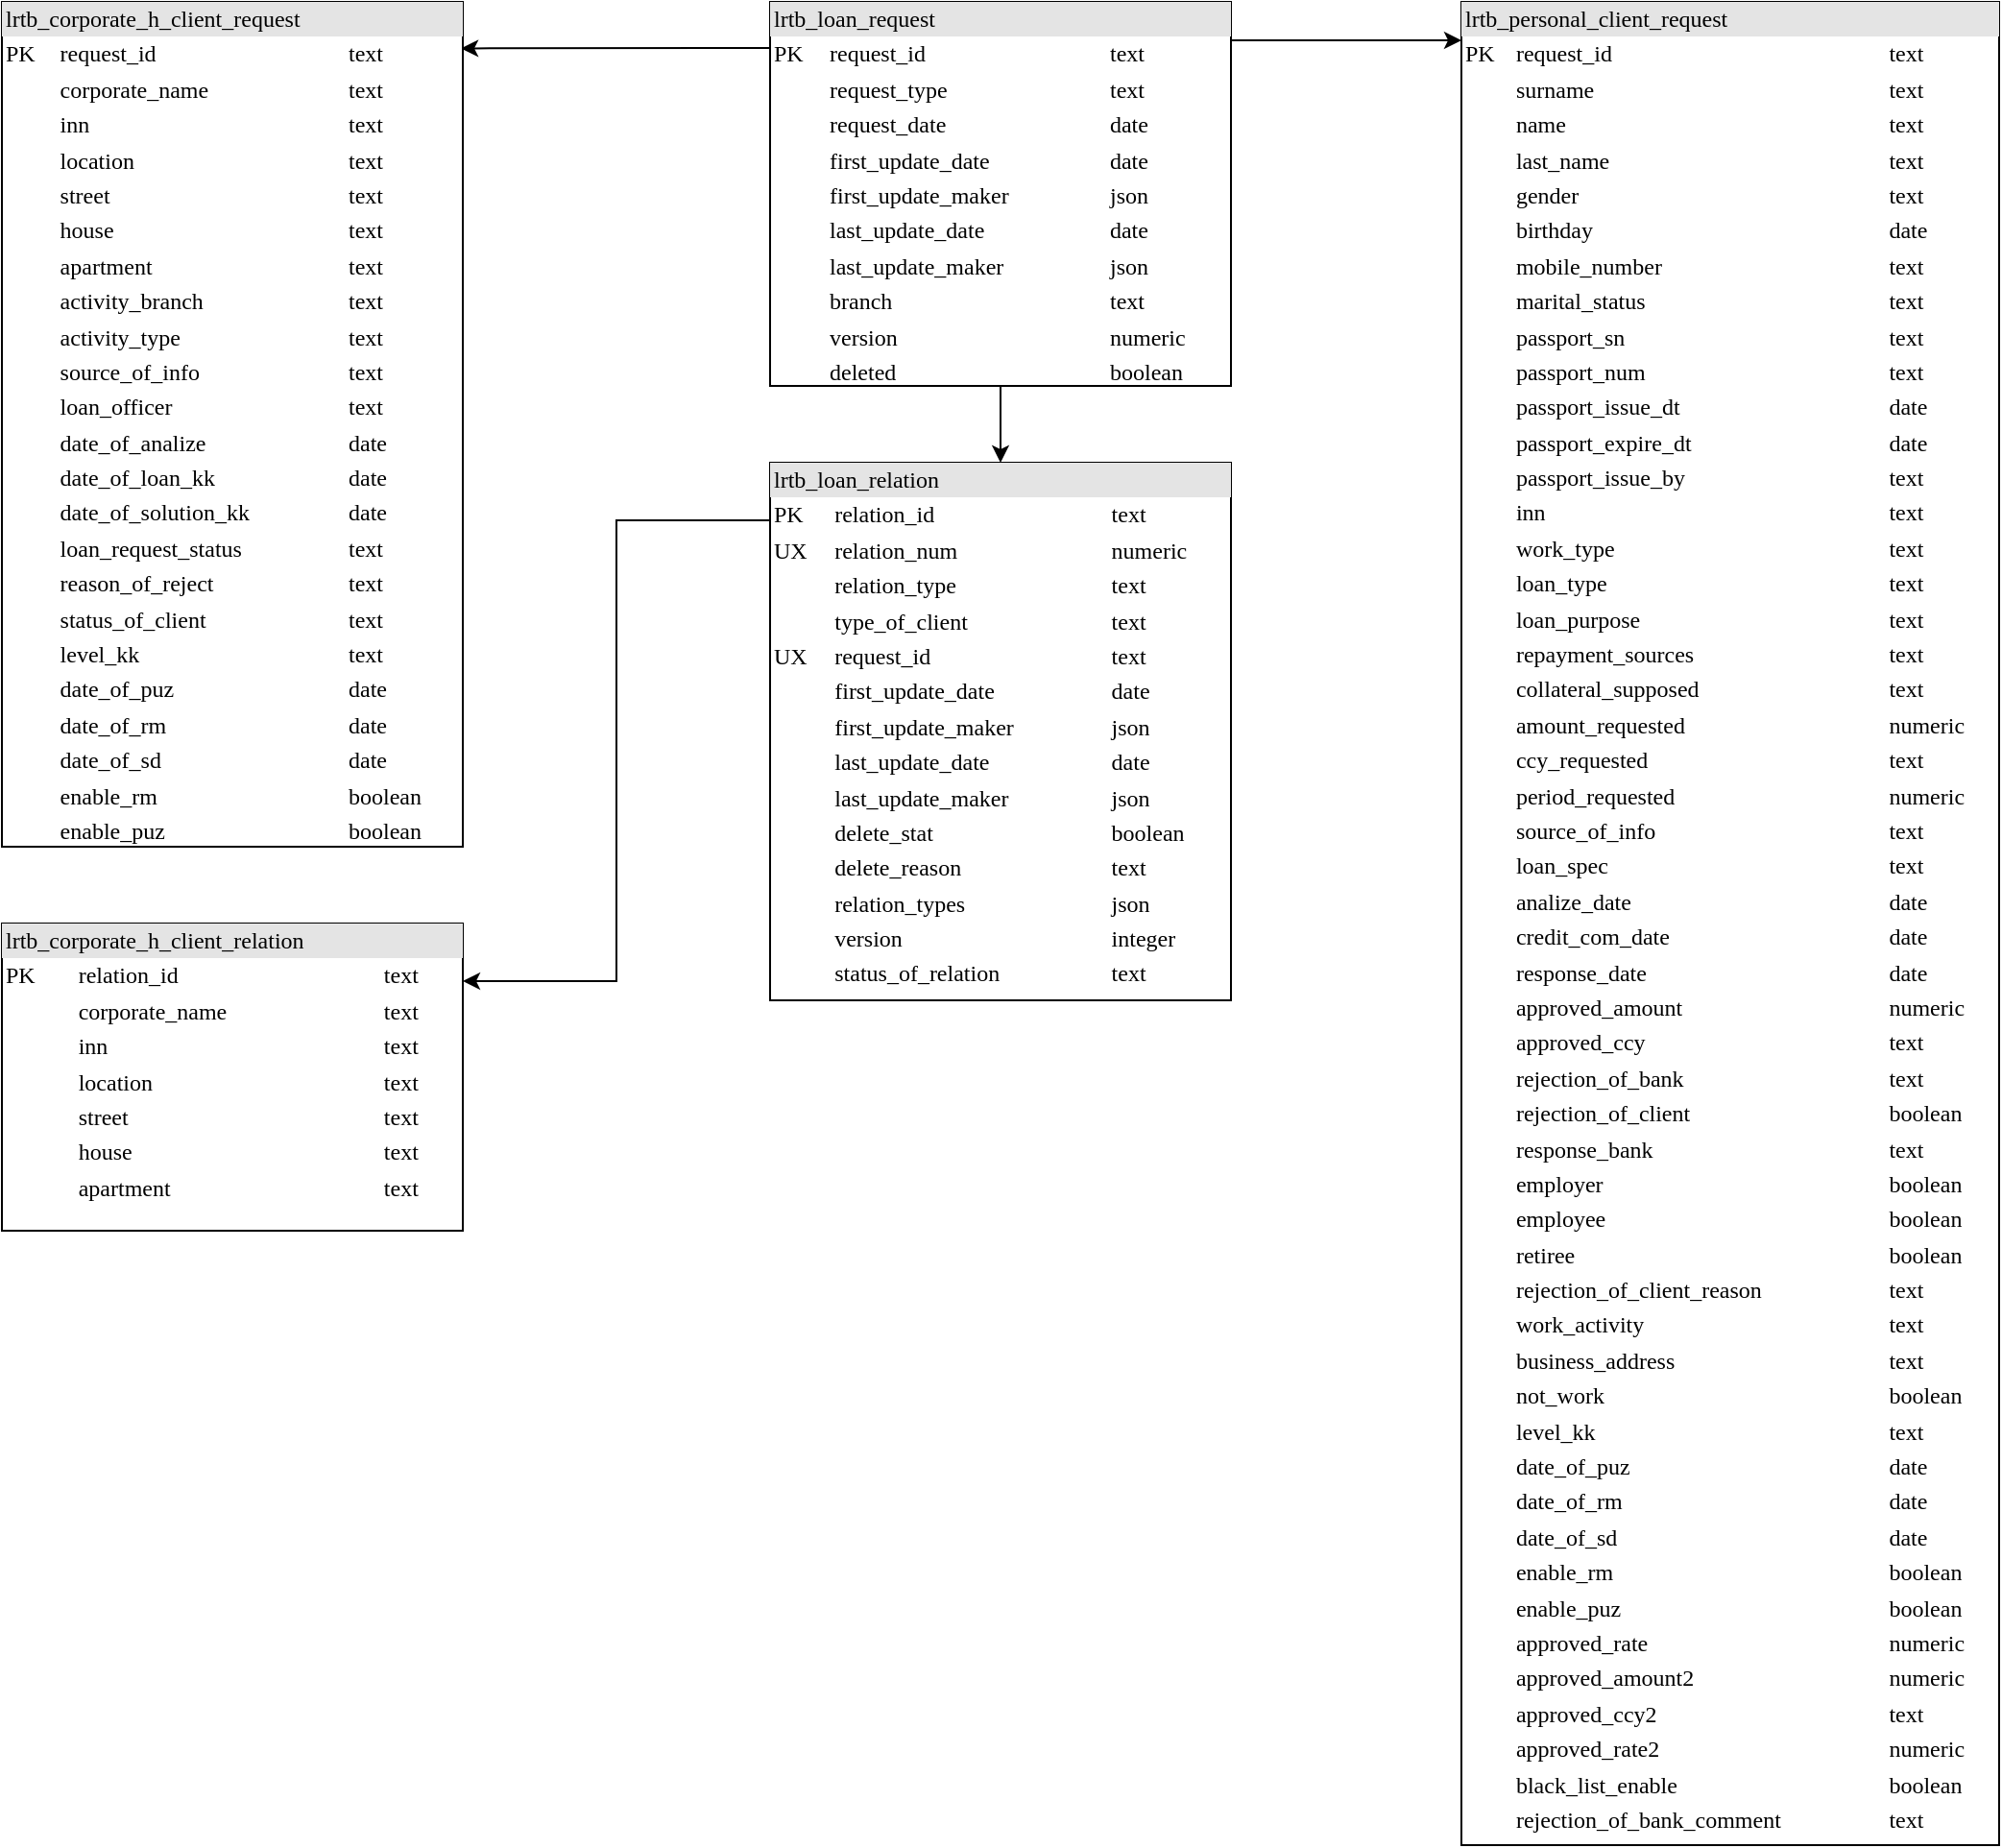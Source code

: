 <mxfile version="17.5.0" type="github">
  <diagram name="Page-1" id="2ca16b54-16f6-2749-3443-fa8db7711227">
    <mxGraphModel dx="2522" dy="772" grid="1" gridSize="10" guides="1" tooltips="1" connect="1" arrows="1" fold="1" page="1" pageScale="1" pageWidth="1100" pageHeight="850" background="none" math="0" shadow="0">
      <root>
        <mxCell id="0" />
        <mxCell id="1" parent="0" />
        <mxCell id="Chwgovc7j2mavLf5LXb5-2" value="" style="edgeStyle=orthogonalEdgeStyle;rounded=0;orthogonalLoop=1;jettySize=auto;html=1;" edge="1" parent="1" source="2ed32ef02a7f4228-2" target="Chwgovc7j2mavLf5LXb5-1">
          <mxGeometry relative="1" as="geometry">
            <Array as="points">
              <mxPoint x="320" y="60" />
              <mxPoint x="320" y="140" />
            </Array>
          </mxGeometry>
        </mxCell>
        <mxCell id="Chwgovc7j2mavLf5LXb5-4" value="" style="edgeStyle=orthogonalEdgeStyle;rounded=0;orthogonalLoop=1;jettySize=auto;html=1;entryX=0.996;entryY=0.055;entryDx=0;entryDy=0;entryPerimeter=0;" edge="1" parent="1" source="2ed32ef02a7f4228-2" target="Chwgovc7j2mavLf5LXb5-3">
          <mxGeometry relative="1" as="geometry">
            <Array as="points">
              <mxPoint x="210" y="64" />
              <mxPoint x="210" y="64" />
            </Array>
          </mxGeometry>
        </mxCell>
        <mxCell id="2ed32ef02a7f4228-2" value="&lt;div style=&quot;box-sizing: border-box ; width: 100% ; background: #e4e4e4 ; padding: 2px&quot;&gt;lrtb_loan_request&lt;/div&gt;&lt;table style=&quot;width: 100% ; font-size: 1em&quot; cellpadding=&quot;2&quot; cellspacing=&quot;0&quot;&gt;&lt;tbody&gt;&lt;tr&gt;&lt;td&gt;PK&lt;/td&gt;&lt;td&gt;request_id&lt;br&gt;&lt;/td&gt;&lt;td&gt;text&lt;/td&gt;&lt;/tr&gt;&lt;tr&gt;&lt;td&gt;&lt;br&gt;&lt;/td&gt;&lt;td&gt;request_type&lt;/td&gt;&lt;td&gt;text&lt;/td&gt;&lt;/tr&gt;&lt;tr&gt;&lt;td&gt;&lt;/td&gt;&lt;td&gt;request_date&lt;/td&gt;&lt;td&gt;date&lt;br&gt;&lt;/td&gt;&lt;/tr&gt;&lt;tr&gt;&lt;td&gt;&lt;br&gt;&lt;/td&gt;&lt;td&gt;first_update_date&lt;/td&gt;&lt;td&gt;date&lt;/td&gt;&lt;/tr&gt;&lt;tr&gt;&lt;td&gt;&lt;br&gt;&lt;/td&gt;&lt;td&gt;first_update_maker&lt;br&gt;&lt;/td&gt;&lt;td&gt;json&lt;/td&gt;&lt;/tr&gt;&lt;tr&gt;&lt;td&gt;&lt;br&gt;&lt;/td&gt;&lt;td&gt;last_update_date&lt;br&gt;&lt;/td&gt;&lt;td&gt;date&lt;/td&gt;&lt;/tr&gt;&lt;tr&gt;&lt;td&gt;&lt;br&gt;&lt;/td&gt;&lt;td&gt;last_update_maker&lt;/td&gt;&lt;td&gt;json&lt;/td&gt;&lt;/tr&gt;&lt;tr&gt;&lt;td&gt;&lt;br&gt;&lt;/td&gt;&lt;td&gt;branch&lt;/td&gt;&lt;td&gt;text&lt;/td&gt;&lt;/tr&gt;&lt;tr&gt;&lt;td&gt;&lt;br&gt;&lt;/td&gt;&lt;td&gt;version&lt;/td&gt;&lt;td&gt;numeric&lt;/td&gt;&lt;/tr&gt;&lt;tr&gt;&lt;td&gt;&lt;br&gt;&lt;/td&gt;&lt;td&gt;deleted&lt;/td&gt;&lt;td&gt;boolean&lt;/td&gt;&lt;/tr&gt;&lt;/tbody&gt;&lt;/table&gt;" style="verticalAlign=top;align=left;overflow=fill;html=1;rounded=0;shadow=0;comic=0;labelBackgroundColor=none;strokeWidth=1;fontFamily=Verdana;fontSize=12" parent="1" vertex="1">
          <mxGeometry x="240" y="40" width="240" height="200" as="geometry" />
        </mxCell>
        <mxCell id="Chwgovc7j2mavLf5LXb5-7" style="edgeStyle=orthogonalEdgeStyle;rounded=0;orthogonalLoop=1;jettySize=auto;html=1;" edge="1" parent="1" source="Chwgovc7j2mavLf5LXb5-1" target="Chwgovc7j2mavLf5LXb5-5">
          <mxGeometry relative="1" as="geometry">
            <Array as="points">
              <mxPoint x="160" y="310" />
              <mxPoint x="160" y="550" />
            </Array>
          </mxGeometry>
        </mxCell>
        <mxCell id="Chwgovc7j2mavLf5LXb5-1" value="&lt;div style=&quot;box-sizing: border-box ; width: 100% ; background: #e4e4e4 ; padding: 2px&quot;&gt;lrtb_loan_relation&lt;/div&gt;&lt;table style=&quot;width: 100% ; font-size: 1em&quot; cellpadding=&quot;2&quot; cellspacing=&quot;0&quot;&gt;&lt;tbody&gt;&lt;tr&gt;&lt;td&gt;PK&lt;/td&gt;&lt;td&gt;relation_id&lt;/td&gt;&lt;td&gt;text&lt;/td&gt;&lt;/tr&gt;&lt;tr&gt;&lt;td&gt;UX&lt;/td&gt;&lt;td&gt;relation_num&lt;/td&gt;&lt;td&gt;numeric&lt;/td&gt;&lt;/tr&gt;&lt;tr&gt;&lt;td&gt;&lt;br&gt;&lt;/td&gt;&lt;td&gt;relation_type&lt;/td&gt;&lt;td&gt;text&lt;/td&gt;&lt;/tr&gt;&lt;tr&gt;&lt;td&gt;&lt;br&gt;&lt;/td&gt;&lt;td&gt;type_of_client&lt;/td&gt;&lt;td&gt;text&lt;/td&gt;&lt;/tr&gt;&lt;tr&gt;&lt;td&gt;UX&lt;/td&gt;&lt;td&gt;request_id&lt;br&gt;&lt;/td&gt;&lt;td&gt;text&lt;/td&gt;&lt;/tr&gt;&lt;tr&gt;&lt;td&gt;&lt;br&gt;&lt;/td&gt;&lt;td&gt;first_update_date&lt;/td&gt;&lt;td&gt;date&lt;/td&gt;&lt;/tr&gt;&lt;tr&gt;&lt;td&gt;&lt;br&gt;&lt;/td&gt;&lt;td&gt;first_update_maker&lt;br&gt;&lt;/td&gt;&lt;td&gt;json&lt;/td&gt;&lt;/tr&gt;&lt;tr&gt;&lt;td&gt;&lt;br&gt;&lt;/td&gt;&lt;td&gt;last_update_date&lt;br&gt;&lt;/td&gt;&lt;td&gt;date&lt;/td&gt;&lt;/tr&gt;&lt;tr&gt;&lt;td&gt;&lt;br&gt;&lt;/td&gt;&lt;td&gt;last_update_maker&lt;/td&gt;&lt;td&gt;json&lt;/td&gt;&lt;/tr&gt;&lt;tr&gt;&lt;td&gt;&lt;br&gt;&lt;/td&gt;&lt;td&gt;delete_stat&lt;br&gt;&lt;/td&gt;&lt;td&gt;boolean&lt;br&gt;&lt;/td&gt;&lt;/tr&gt;&lt;tr&gt;&lt;td&gt;&lt;br&gt;&lt;/td&gt;&lt;td&gt;delete_reason&lt;/td&gt;&lt;td&gt;text&lt;/td&gt;&lt;/tr&gt;&lt;tr&gt;&lt;td&gt;&lt;br&gt;&lt;/td&gt;&lt;td&gt;relation_types&lt;/td&gt;&lt;td&gt;json&lt;/td&gt;&lt;/tr&gt;&lt;tr&gt;&lt;td&gt;&lt;br&gt;&lt;/td&gt;&lt;td&gt;version&lt;/td&gt;&lt;td&gt;integer&lt;/td&gt;&lt;/tr&gt;&lt;tr&gt;&lt;td&gt;&lt;br&gt;&lt;/td&gt;&lt;td&gt;status_of_relation&lt;/td&gt;&lt;td&gt;text&lt;/td&gt;&lt;/tr&gt;&lt;/tbody&gt;&lt;/table&gt;" style="verticalAlign=top;align=left;overflow=fill;html=1;rounded=0;shadow=0;comic=0;labelBackgroundColor=none;strokeWidth=1;fontFamily=Verdana;fontSize=12" vertex="1" parent="1">
          <mxGeometry x="240" y="280" width="240" height="280" as="geometry" />
        </mxCell>
        <mxCell id="Chwgovc7j2mavLf5LXb5-9" value="" style="edgeStyle=orthogonalEdgeStyle;rounded=0;orthogonalLoop=1;jettySize=auto;html=1;exitX=1;exitY=0.5;exitDx=0;exitDy=0;" edge="1" parent="1" source="2ed32ef02a7f4228-2" target="Chwgovc7j2mavLf5LXb5-8">
          <mxGeometry relative="1" as="geometry">
            <Array as="points">
              <mxPoint x="480" y="60" />
            </Array>
          </mxGeometry>
        </mxCell>
        <mxCell id="Chwgovc7j2mavLf5LXb5-3" value="&lt;div style=&quot;box-sizing: border-box ; width: 100% ; background: #e4e4e4 ; padding: 2px&quot;&gt;lrtb_corporate_h_client_request&lt;/div&gt;&lt;table style=&quot;width: 100% ; font-size: 1em&quot; cellpadding=&quot;2&quot; cellspacing=&quot;0&quot;&gt;&lt;tbody&gt;&lt;tr&gt;&lt;td&gt;PK&lt;/td&gt;&lt;td&gt;request_id&lt;br&gt;&lt;/td&gt;&lt;td&gt;text&lt;/td&gt;&lt;/tr&gt;&lt;tr&gt;&lt;td&gt;&lt;br&gt;&lt;/td&gt;&lt;td&gt;corporate_name&lt;/td&gt;&lt;td&gt;text&lt;/td&gt;&lt;/tr&gt;&lt;tr&gt;&lt;td&gt;&lt;/td&gt;&lt;td&gt;inn&lt;/td&gt;&lt;td&gt;text&lt;br&gt;&lt;/td&gt;&lt;/tr&gt;&lt;tr&gt;&lt;td&gt;&lt;br&gt;&lt;/td&gt;&lt;td&gt;location&lt;/td&gt;&lt;td&gt;text&lt;/td&gt;&lt;/tr&gt;&lt;tr&gt;&lt;td&gt;&lt;br&gt;&lt;/td&gt;&lt;td&gt;street&lt;/td&gt;&lt;td&gt;text&lt;/td&gt;&lt;/tr&gt;&lt;tr&gt;&lt;td&gt;&lt;br&gt;&lt;/td&gt;&lt;td&gt;house&lt;/td&gt;&lt;td&gt;text&lt;/td&gt;&lt;/tr&gt;&lt;tr&gt;&lt;td&gt;&lt;br&gt;&lt;/td&gt;&lt;td&gt;apartment&lt;/td&gt;&lt;td&gt;text&lt;br&gt;&lt;/td&gt;&lt;/tr&gt;&lt;tr&gt;&lt;td&gt;&lt;br&gt;&lt;/td&gt;&lt;td&gt;activity_branch&lt;/td&gt;&lt;td&gt;text&lt;br&gt;&lt;/td&gt;&lt;/tr&gt;&lt;tr&gt;&lt;td&gt;&lt;br&gt;&lt;/td&gt;&lt;td&gt;activity_type&lt;/td&gt;&lt;td&gt;text&lt;br&gt;&lt;/td&gt;&lt;/tr&gt;&lt;tr&gt;&lt;td&gt;&lt;br&gt;&lt;/td&gt;&lt;td&gt;source_of_info&lt;/td&gt;&lt;td&gt;text&lt;br&gt;&lt;/td&gt;&lt;/tr&gt;&lt;tr&gt;&lt;td&gt;&lt;br&gt;&lt;/td&gt;&lt;td&gt;loan_officer&lt;/td&gt;&lt;td&gt;text&lt;/td&gt;&lt;/tr&gt;&lt;tr&gt;&lt;td&gt;&lt;br&gt;&lt;/td&gt;&lt;td&gt;date_of_analize&lt;/td&gt;&lt;td&gt;date&lt;/td&gt;&lt;/tr&gt;&lt;tr&gt;&lt;td&gt;&lt;br&gt;&lt;/td&gt;&lt;td&gt;date_of_loan_kk&lt;/td&gt;&lt;td&gt;date&lt;/td&gt;&lt;/tr&gt;&lt;tr&gt;&lt;td&gt;&lt;br&gt;&lt;/td&gt;&lt;td&gt;date_of_solution_kk&lt;/td&gt;&lt;td&gt;date&lt;/td&gt;&lt;/tr&gt;&lt;tr&gt;&lt;td&gt;&lt;br&gt;&lt;/td&gt;&lt;td&gt;loan_request_status&lt;/td&gt;&lt;td&gt;text&lt;br&gt;&lt;/td&gt;&lt;/tr&gt;&lt;tr&gt;&lt;td&gt;&lt;br&gt;&lt;/td&gt;&lt;td&gt;reason_of_reject&lt;/td&gt;&lt;td&gt;text&lt;br&gt;&lt;/td&gt;&lt;/tr&gt;&lt;tr&gt;&lt;td&gt;&lt;br&gt;&lt;/td&gt;&lt;td&gt;status_of_client&lt;/td&gt;&lt;td&gt;text&lt;br&gt;&lt;/td&gt;&lt;/tr&gt;&lt;tr&gt;&lt;td&gt;&lt;br&gt;&lt;/td&gt;&lt;td&gt;level_kk&lt;/td&gt;&lt;td&gt;text&lt;/td&gt;&lt;/tr&gt;&lt;tr&gt;&lt;td&gt;&lt;br&gt;&lt;/td&gt;&lt;td&gt;date_of_puz&lt;/td&gt;&lt;td&gt;date&lt;/td&gt;&lt;/tr&gt;&lt;tr&gt;&lt;td&gt;&lt;br&gt;&lt;/td&gt;&lt;td&gt;date_of_rm&lt;/td&gt;&lt;td&gt;date&lt;/td&gt;&lt;/tr&gt;&lt;tr&gt;&lt;td&gt;&lt;br&gt;&lt;/td&gt;&lt;td&gt;date_of_sd&lt;/td&gt;&lt;td&gt;date&lt;/td&gt;&lt;/tr&gt;&lt;tr&gt;&lt;td&gt;&lt;br&gt;&lt;/td&gt;&lt;td&gt;enable_rm&lt;/td&gt;&lt;td&gt;boolean&lt;/td&gt;&lt;/tr&gt;&lt;tr&gt;&lt;td&gt;&lt;br&gt;&lt;/td&gt;&lt;td&gt;enable_puz&lt;/td&gt;&lt;td&gt;boolean&lt;/td&gt;&lt;/tr&gt;&lt;/tbody&gt;&lt;/table&gt;" style="verticalAlign=top;align=left;overflow=fill;html=1;rounded=0;shadow=0;comic=0;labelBackgroundColor=none;strokeWidth=1;fontFamily=Verdana;fontSize=12" vertex="1" parent="1">
          <mxGeometry x="-160" y="40" width="240" height="440" as="geometry" />
        </mxCell>
        <mxCell id="Chwgovc7j2mavLf5LXb5-5" value="&lt;div style=&quot;box-sizing: border-box ; width: 100% ; background: #e4e4e4 ; padding: 2px&quot;&gt;lrtb_corporate_h_client_relation&lt;/div&gt;&lt;table style=&quot;width: 100% ; font-size: 1em&quot; cellpadding=&quot;2&quot; cellspacing=&quot;0&quot;&gt;&lt;tbody&gt;&lt;tr&gt;&lt;td&gt;PK&lt;/td&gt;&lt;td&gt;relation_id&lt;br&gt;&lt;/td&gt;&lt;td&gt;text&lt;/td&gt;&lt;/tr&gt;&lt;tr&gt;&lt;td&gt;&lt;br&gt;&lt;/td&gt;&lt;td&gt;corporate_name&lt;/td&gt;&lt;td&gt;text&lt;/td&gt;&lt;/tr&gt;&lt;tr&gt;&lt;td&gt;&lt;/td&gt;&lt;td&gt;inn&lt;/td&gt;&lt;td&gt;text&lt;br&gt;&lt;/td&gt;&lt;/tr&gt;&lt;tr&gt;&lt;td&gt;&lt;br&gt;&lt;/td&gt;&lt;td&gt;location&lt;/td&gt;&lt;td&gt;text&lt;/td&gt;&lt;/tr&gt;&lt;tr&gt;&lt;td&gt;&lt;br&gt;&lt;/td&gt;&lt;td&gt;street&lt;/td&gt;&lt;td&gt;text&lt;/td&gt;&lt;/tr&gt;&lt;tr&gt;&lt;td&gt;&lt;br&gt;&lt;/td&gt;&lt;td&gt;house&lt;/td&gt;&lt;td&gt;text&lt;/td&gt;&lt;/tr&gt;&lt;tr&gt;&lt;td&gt;&lt;br&gt;&lt;/td&gt;&lt;td&gt;apartment&lt;/td&gt;&lt;td&gt;text&lt;br&gt;&lt;/td&gt;&lt;/tr&gt;&lt;/tbody&gt;&lt;/table&gt;" style="verticalAlign=top;align=left;overflow=fill;html=1;rounded=0;shadow=0;comic=0;labelBackgroundColor=none;strokeWidth=1;fontFamily=Verdana;fontSize=12" vertex="1" parent="1">
          <mxGeometry x="-160" y="520" width="240" height="160" as="geometry" />
        </mxCell>
        <mxCell id="Chwgovc7j2mavLf5LXb5-8" value="&lt;div style=&quot;box-sizing: border-box ; width: 100% ; background: #e4e4e4 ; padding: 2px&quot;&gt;lrtb_personal_client_request&lt;/div&gt;&lt;table style=&quot;width: 100% ; font-size: 1em&quot; cellpadding=&quot;2&quot; cellspacing=&quot;0&quot;&gt;&lt;tbody&gt;&lt;tr&gt;&lt;td&gt;PK&lt;/td&gt;&lt;td&gt;request_id&lt;br&gt;&lt;/td&gt;&lt;td&gt;text&lt;/td&gt;&lt;/tr&gt;&lt;tr&gt;&lt;td&gt;&lt;br&gt;&lt;/td&gt;&lt;td&gt;surname&lt;/td&gt;&lt;td&gt;text&lt;/td&gt;&lt;/tr&gt;&lt;tr&gt;&lt;td&gt;&lt;/td&gt;&lt;td&gt;name&lt;/td&gt;&lt;td&gt;text&lt;br&gt;&lt;/td&gt;&lt;/tr&gt;&lt;tr&gt;&lt;td&gt;&lt;br&gt;&lt;/td&gt;&lt;td&gt;last_name&lt;br&gt;&lt;/td&gt;&lt;td&gt;text&lt;br&gt;&lt;/td&gt;&lt;/tr&gt;&lt;tr&gt;&lt;td&gt;&lt;br&gt;&lt;/td&gt;&lt;td&gt;gender&lt;br&gt;&lt;/td&gt;&lt;td&gt;text&lt;br&gt;&lt;/td&gt;&lt;/tr&gt;&lt;tr&gt;&lt;td&gt;&lt;br&gt;&lt;/td&gt;&lt;td&gt;birthday&lt;br&gt;&lt;/td&gt;&lt;td&gt;date&lt;br&gt;&lt;/td&gt;&lt;/tr&gt;&lt;tr&gt;&lt;td&gt;&lt;br&gt;&lt;/td&gt;&lt;td&gt;mobile_number&lt;br&gt;&lt;/td&gt;&lt;td&gt;text&lt;br&gt;&lt;/td&gt;&lt;/tr&gt;&lt;tr&gt;&lt;td&gt;&lt;br&gt;&lt;/td&gt;&lt;td&gt;marital_status&lt;br&gt;&lt;/td&gt;&lt;td&gt;text&lt;br&gt;&lt;/td&gt;&lt;/tr&gt;&lt;tr&gt;&lt;td&gt;&lt;br&gt;&lt;/td&gt;&lt;td&gt;passport_sn&lt;br&gt;&lt;/td&gt;&lt;td&gt;text&lt;br&gt;&lt;/td&gt;&lt;/tr&gt;&lt;tr&gt;&lt;td&gt;&lt;br&gt;&lt;/td&gt;&lt;td&gt;passport_num&lt;br&gt;&lt;/td&gt;&lt;td&gt;text&lt;br&gt;&lt;/td&gt;&lt;/tr&gt;&lt;tr&gt;&lt;td&gt;&lt;br&gt;&lt;/td&gt;&lt;td&gt;passport_issue_dt&lt;br&gt;&lt;/td&gt;&lt;td&gt;date&lt;br&gt;&lt;/td&gt;&lt;/tr&gt;&lt;tr&gt;&lt;td&gt;&lt;br&gt;&lt;/td&gt;&lt;td&gt;passport_expire_dt&lt;br&gt;&lt;/td&gt;&lt;td&gt;date&lt;br&gt;&lt;/td&gt;&lt;/tr&gt;&lt;tr&gt;&lt;td&gt;&lt;br&gt;&lt;/td&gt;&lt;td&gt;passport_issue_by&lt;br&gt;&lt;/td&gt;&lt;td&gt;text&lt;br&gt;&lt;/td&gt;&lt;/tr&gt;&lt;tr&gt;&lt;td&gt;&lt;br&gt;&lt;/td&gt;&lt;td&gt;inn&lt;br&gt;&lt;/td&gt;&lt;td&gt;text&lt;br&gt;&lt;/td&gt;&lt;/tr&gt;&lt;tr&gt;&lt;td&gt;&lt;br&gt;&lt;/td&gt;&lt;td&gt;work_type&lt;br&gt;&lt;/td&gt;&lt;td&gt;text&lt;br&gt;&lt;/td&gt;&lt;/tr&gt;&lt;tr&gt;&lt;td&gt;&lt;br&gt;&lt;/td&gt;&lt;td&gt;loan_type&lt;br&gt;&lt;/td&gt;&lt;td&gt;text&lt;br&gt;&lt;/td&gt;&lt;/tr&gt;&lt;tr&gt;&lt;td&gt;&lt;br&gt;&lt;/td&gt;&lt;td&gt;loan_purpose&lt;br&gt;&lt;/td&gt;&lt;td&gt;text&lt;br&gt;&lt;/td&gt;&lt;/tr&gt;&lt;tr&gt;&lt;td&gt;&lt;br&gt;&lt;/td&gt;&lt;td&gt;repayment_sources&lt;br&gt;&lt;/td&gt;&lt;td&gt;text&lt;br&gt;&lt;/td&gt;&lt;/tr&gt;&lt;tr&gt;&lt;td&gt;&lt;br&gt;&lt;/td&gt;&lt;td&gt;collateral_supposed&lt;br&gt;&lt;/td&gt;&lt;td&gt;text&lt;br&gt;&lt;/td&gt;&lt;/tr&gt;&lt;tr&gt;&lt;td&gt;&lt;br&gt;&lt;/td&gt;&lt;td&gt;amount_requested&lt;br&gt;&lt;/td&gt;&lt;td&gt;numeric&lt;br&gt;&lt;/td&gt;&lt;/tr&gt;&lt;tr&gt;&lt;td&gt;&lt;br&gt;&lt;/td&gt;&lt;td&gt;ccy_requested&lt;br&gt;&lt;/td&gt;&lt;td&gt;text&lt;br&gt;&lt;/td&gt;&lt;/tr&gt;&lt;tr&gt;&lt;td&gt;&lt;br&gt;&lt;/td&gt;&lt;td&gt;period_requested&lt;br&gt;&lt;/td&gt;&lt;td&gt;numeric&lt;br&gt;&lt;/td&gt;&lt;/tr&gt;&lt;tr&gt;&lt;td&gt;&lt;br&gt;&lt;/td&gt;&lt;td&gt;source_of_info&lt;br&gt;&lt;/td&gt;&lt;td&gt;text&lt;br&gt;&lt;/td&gt;&lt;/tr&gt;&lt;tr&gt;&lt;td&gt;&lt;br&gt;&lt;/td&gt;&lt;td&gt;loan_spec&lt;br&gt;&lt;/td&gt;&lt;td&gt;text&lt;br&gt;&lt;/td&gt;&lt;/tr&gt;&lt;tr&gt;&lt;td&gt;&lt;br&gt;&lt;/td&gt;&lt;td&gt;analize_date&lt;br&gt;&lt;/td&gt;&lt;td&gt;date&lt;br&gt;&lt;/td&gt;&lt;/tr&gt;&lt;tr&gt;&lt;td&gt;&lt;br&gt;&lt;/td&gt;&lt;td&gt;credit_com_date&lt;br&gt;&lt;/td&gt;&lt;td&gt;date&lt;br&gt;&lt;/td&gt;&lt;/tr&gt;&lt;tr&gt;&lt;td&gt;&lt;br&gt;&lt;/td&gt;&lt;td&gt;response_date&lt;br&gt;&lt;/td&gt;&lt;td&gt;date&lt;br&gt;&lt;/td&gt;&lt;/tr&gt;&lt;tr&gt;&lt;td&gt;&lt;br&gt;&lt;/td&gt;&lt;td&gt;approved_amount&lt;br&gt;&lt;/td&gt;&lt;td&gt;numeric&lt;br&gt;&lt;/td&gt;&lt;/tr&gt;&lt;tr&gt;&lt;td&gt;&lt;br&gt;&lt;/td&gt;&lt;td&gt;approved_ccy&lt;br&gt;&lt;/td&gt;&lt;td&gt;text&lt;br&gt;&lt;/td&gt;&lt;/tr&gt;&lt;tr&gt;&lt;td&gt;&lt;br&gt;&lt;/td&gt;&lt;td&gt;rejection_of_bank&lt;br&gt;&lt;/td&gt;&lt;td&gt;text&lt;br&gt;&lt;/td&gt;&lt;/tr&gt;&lt;tr&gt;&lt;td&gt;&lt;br&gt;&lt;/td&gt;&lt;td&gt;rejection_of_client&lt;br&gt;&lt;/td&gt;&lt;td&gt;boolean&lt;br&gt;&lt;/td&gt;&lt;/tr&gt;&lt;tr&gt;&lt;td&gt;&lt;br&gt;&lt;/td&gt;&lt;td&gt;response_bank&lt;br&gt;&lt;/td&gt;&lt;td&gt;text&lt;br&gt;&lt;/td&gt;&lt;/tr&gt;&lt;tr&gt;&lt;td&gt;&lt;br&gt;&lt;/td&gt;&lt;td&gt;employer&lt;br&gt;&lt;/td&gt;&lt;td&gt;boolean&lt;br&gt;&lt;/td&gt;&lt;/tr&gt;&lt;tr&gt;&lt;td&gt;&lt;br&gt;&lt;/td&gt;&lt;td&gt;employee&lt;br&gt;&lt;/td&gt;&lt;td&gt;boolean&lt;br&gt;&lt;/td&gt;&lt;/tr&gt;&lt;tr&gt;&lt;td&gt;&lt;br&gt;&lt;/td&gt;&lt;td&gt;retiree&lt;br&gt;&lt;/td&gt;&lt;td&gt;boolean&lt;br&gt;&lt;/td&gt;&lt;/tr&gt;&lt;tr&gt;&lt;td&gt;&lt;br&gt;&lt;/td&gt;&lt;td&gt;rejection_of_client_reason&lt;br&gt;&lt;/td&gt;&lt;td&gt;text&lt;br&gt;&lt;/td&gt;&lt;/tr&gt;&lt;tr&gt;&lt;td&gt;&lt;br&gt;&lt;/td&gt;&lt;td&gt;work_activity&lt;br&gt;&lt;/td&gt;&lt;td&gt;text&lt;br&gt;&lt;/td&gt;&lt;/tr&gt;&lt;tr&gt;&lt;td&gt;&lt;br&gt;&lt;/td&gt;&lt;td&gt;business_address&lt;br&gt;&lt;/td&gt;&lt;td&gt;text&lt;br&gt;&lt;/td&gt;&lt;/tr&gt;&lt;tr&gt;&lt;td&gt;&lt;br&gt;&lt;/td&gt;&lt;td&gt;not_work&lt;br&gt;&lt;/td&gt;&lt;td&gt;boolean&lt;br&gt;&lt;/td&gt;&lt;/tr&gt;&lt;tr&gt;&lt;td&gt;&lt;br&gt;&lt;/td&gt;&lt;td&gt;level_kk&lt;br&gt;&lt;/td&gt;&lt;td&gt;text&lt;br&gt;&lt;/td&gt;&lt;/tr&gt;&lt;tr&gt;&lt;td&gt;&lt;br&gt;&lt;/td&gt;&lt;td&gt;date_of_puz&lt;br&gt;&lt;/td&gt;&lt;td&gt;date&lt;br&gt;&lt;/td&gt;&lt;/tr&gt;&lt;tr&gt;&lt;td&gt;&lt;br&gt;&lt;/td&gt;&lt;td&gt;date_of_rm&lt;br&gt;&lt;/td&gt;&lt;td&gt;date&lt;br&gt;&lt;/td&gt;&lt;/tr&gt;&lt;tr&gt;&lt;td&gt;&lt;br&gt;&lt;/td&gt;&lt;td&gt;date_of_sd&lt;br&gt;&lt;/td&gt;&lt;td&gt;date&lt;br&gt;&lt;/td&gt;&lt;/tr&gt;&lt;tr&gt;&lt;td&gt;&lt;br&gt;&lt;/td&gt;&lt;td&gt;enable_rm&lt;br&gt;&lt;/td&gt;&lt;td&gt;boolean&lt;br&gt;&lt;/td&gt;&lt;/tr&gt;&lt;tr&gt;&lt;td&gt;&lt;br&gt;&lt;/td&gt;&lt;td&gt;enable_puz&lt;br&gt;&lt;/td&gt;&lt;td&gt;boolean&lt;br&gt;&lt;/td&gt;&lt;/tr&gt;&lt;tr&gt;&lt;td&gt;&lt;br&gt;&lt;/td&gt;&lt;td&gt;approved_rate&lt;br&gt;&lt;/td&gt;&lt;td&gt;numeric&lt;br&gt;&lt;/td&gt;&lt;/tr&gt;&lt;tr&gt;&lt;td&gt;&lt;br&gt;&lt;/td&gt;&lt;td&gt;approved_amount2&lt;br&gt;&lt;/td&gt;&lt;td&gt;numeric&lt;br&gt;&lt;/td&gt;&lt;/tr&gt;&lt;tr&gt;&lt;td&gt;&lt;br&gt;&lt;/td&gt;&lt;td&gt;approved_ccy2&lt;br&gt;&lt;/td&gt;&lt;td&gt;text&lt;br&gt;&lt;/td&gt;&lt;/tr&gt;&lt;tr&gt;&lt;td&gt;&lt;br&gt;&lt;/td&gt;&lt;td&gt;approved_rate2&lt;br&gt;&lt;/td&gt;&lt;td&gt;numeric&lt;br&gt;&lt;/td&gt;&lt;/tr&gt;&lt;tr&gt;&lt;td&gt;&lt;br&gt;&lt;/td&gt;&lt;td&gt;black_list_enable&lt;br&gt;&lt;/td&gt;&lt;td&gt;boolean&lt;br&gt;&lt;/td&gt;&lt;/tr&gt;&lt;tr&gt;&lt;td&gt;&lt;br&gt;&lt;/td&gt;&lt;td&gt;rejection_of_bank_comment&lt;br&gt;&lt;/td&gt;&lt;td&gt;text&lt;br&gt;&lt;/td&gt;&lt;/tr&gt;&lt;/tbody&gt;&lt;/table&gt;" style="verticalAlign=top;align=left;overflow=fill;html=1;rounded=0;shadow=0;comic=0;labelBackgroundColor=none;strokeWidth=1;fontFamily=Verdana;fontSize=12" vertex="1" parent="1">
          <mxGeometry x="600" y="40" width="280" height="960" as="geometry" />
        </mxCell>
      </root>
    </mxGraphModel>
  </diagram>
</mxfile>
